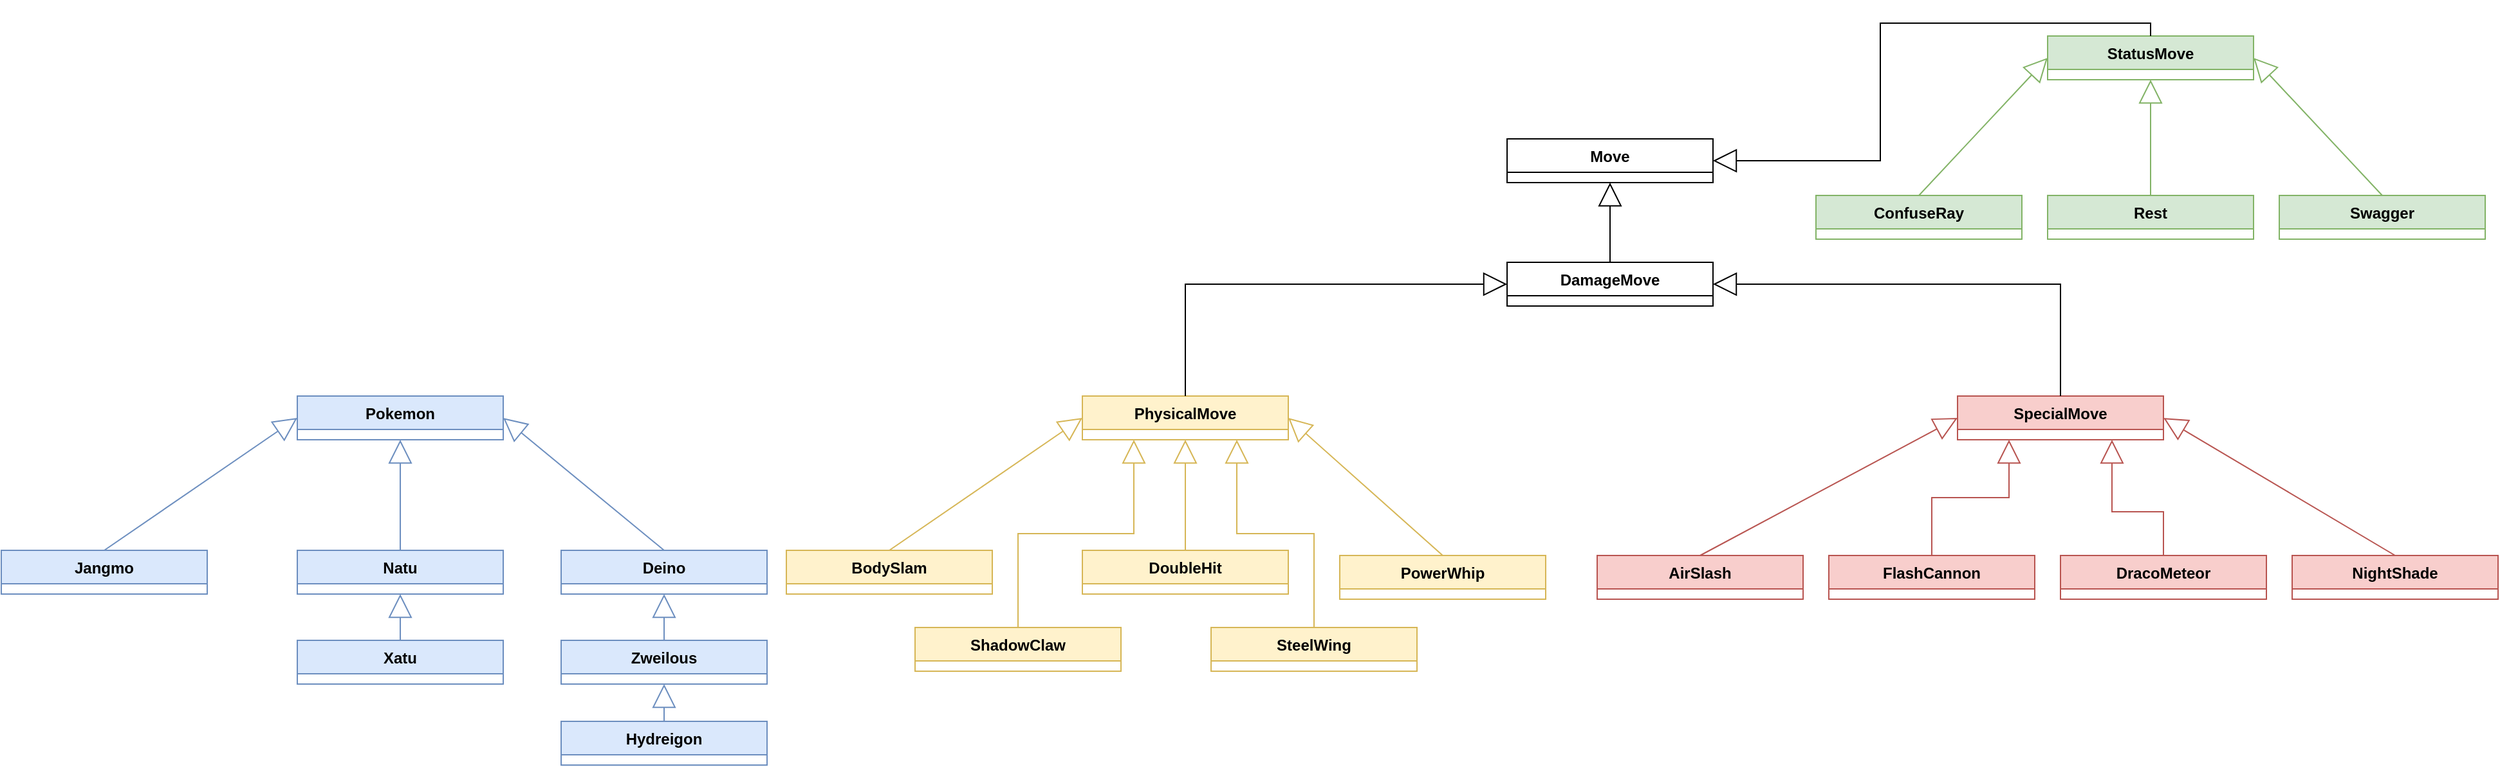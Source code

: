 <mxfile version="21.7.5" type="device">
  <diagram name="Page-1" id="e7e014a7-5840-1c2e-5031-d8a46d1fe8dd">
    <mxGraphModel dx="1687" dy="1812" grid="1" gridSize="10" guides="1" tooltips="1" connect="1" arrows="1" fold="1" page="1" pageScale="1" pageWidth="1169" pageHeight="826" background="none" math="0" shadow="0">
      <root>
        <mxCell id="0" />
        <mxCell id="1" parent="0" />
        <mxCell id="Pml6l5-09X1zrtoYu1Rh-43" value="Pokemon" style="swimlane;fontStyle=1;align=center;verticalAlign=top;childLayout=stackLayout;horizontal=1;startSize=26;horizontalStack=0;resizeParent=1;resizeParentMax=0;resizeLast=0;collapsible=1;marginBottom=0;whiteSpace=wrap;html=1;fillColor=#dae8fc;strokeColor=#6c8ebf;" vertex="1" parent="1">
          <mxGeometry x="380" y="160" width="160" height="34" as="geometry" />
        </mxCell>
        <mxCell id="Pml6l5-09X1zrtoYu1Rh-47" value="" style="endArrow=block;endSize=16;endFill=0;html=1;rounded=0;entryX=0;entryY=0.5;entryDx=0;entryDy=0;exitX=0.5;exitY=0;exitDx=0;exitDy=0;fillColor=#dae8fc;strokeColor=#6c8ebf;" edge="1" parent="1" source="Pml6l5-09X1zrtoYu1Rh-52" target="Pml6l5-09X1zrtoYu1Rh-43">
          <mxGeometry width="160" relative="1" as="geometry">
            <mxPoint x="470" y="360" as="sourcePoint" />
            <mxPoint x="380" y="199" as="targetPoint" />
          </mxGeometry>
        </mxCell>
        <mxCell id="Pml6l5-09X1zrtoYu1Rh-52" value="Jangmo" style="swimlane;fontStyle=1;align=center;verticalAlign=top;childLayout=stackLayout;horizontal=1;startSize=26;horizontalStack=0;resizeParent=1;resizeParentMax=0;resizeLast=0;collapsible=1;marginBottom=0;whiteSpace=wrap;html=1;fillColor=#dae8fc;strokeColor=#6c8ebf;" vertex="1" parent="1">
          <mxGeometry x="150" y="280" width="160" height="34" as="geometry">
            <mxRectangle x="560" y="413" width="90" height="30" as="alternateBounds" />
          </mxGeometry>
        </mxCell>
        <mxCell id="Pml6l5-09X1zrtoYu1Rh-56" value="Natu" style="swimlane;fontStyle=1;align=center;verticalAlign=top;childLayout=stackLayout;horizontal=1;startSize=26;horizontalStack=0;resizeParent=1;resizeParentMax=0;resizeLast=0;collapsible=1;marginBottom=0;whiteSpace=wrap;html=1;fillColor=#dae8fc;strokeColor=#6c8ebf;" vertex="1" parent="1">
          <mxGeometry x="380" y="280" width="160" height="34" as="geometry">
            <mxRectangle x="560" y="413" width="90" height="30" as="alternateBounds" />
          </mxGeometry>
        </mxCell>
        <mxCell id="Pml6l5-09X1zrtoYu1Rh-57" value="Xatu" style="swimlane;fontStyle=1;align=center;verticalAlign=top;childLayout=stackLayout;horizontal=1;startSize=26;horizontalStack=0;resizeParent=1;resizeParentMax=0;resizeLast=0;collapsible=1;marginBottom=0;whiteSpace=wrap;html=1;fillColor=#dae8fc;strokeColor=#6c8ebf;" vertex="1" parent="1">
          <mxGeometry x="380" y="350" width="160" height="34" as="geometry">
            <mxRectangle x="560" y="413" width="90" height="30" as="alternateBounds" />
          </mxGeometry>
        </mxCell>
        <mxCell id="Pml6l5-09X1zrtoYu1Rh-58" value="Deino&lt;br&gt;" style="swimlane;fontStyle=1;align=center;verticalAlign=top;childLayout=stackLayout;horizontal=1;startSize=26;horizontalStack=0;resizeParent=1;resizeParentMax=0;resizeLast=0;collapsible=1;marginBottom=0;whiteSpace=wrap;html=1;fillColor=#dae8fc;strokeColor=#6c8ebf;" vertex="1" parent="1">
          <mxGeometry x="585" y="280" width="160" height="34" as="geometry">
            <mxRectangle x="560" y="413" width="90" height="30" as="alternateBounds" />
          </mxGeometry>
        </mxCell>
        <mxCell id="Pml6l5-09X1zrtoYu1Rh-59" value="Zweilous" style="swimlane;fontStyle=1;align=center;verticalAlign=top;childLayout=stackLayout;horizontal=1;startSize=26;horizontalStack=0;resizeParent=1;resizeParentMax=0;resizeLast=0;collapsible=1;marginBottom=0;whiteSpace=wrap;html=1;fillColor=#dae8fc;strokeColor=#6c8ebf;" vertex="1" parent="1">
          <mxGeometry x="585" y="350" width="160" height="34" as="geometry">
            <mxRectangle x="560" y="413" width="90" height="30" as="alternateBounds" />
          </mxGeometry>
        </mxCell>
        <mxCell id="Pml6l5-09X1zrtoYu1Rh-60" value="Hydreigon" style="swimlane;fontStyle=1;align=center;verticalAlign=top;childLayout=stackLayout;horizontal=1;startSize=26;horizontalStack=0;resizeParent=1;resizeParentMax=0;resizeLast=0;collapsible=1;marginBottom=0;whiteSpace=wrap;html=1;fillColor=#dae8fc;strokeColor=#6c8ebf;" vertex="1" parent="1">
          <mxGeometry x="585" y="413" width="160" height="34" as="geometry">
            <mxRectangle x="560" y="413" width="90" height="30" as="alternateBounds" />
          </mxGeometry>
        </mxCell>
        <mxCell id="Pml6l5-09X1zrtoYu1Rh-61" value="" style="endArrow=block;endSize=16;endFill=0;html=1;rounded=0;entryX=0.5;entryY=1;entryDx=0;entryDy=0;exitX=0.5;exitY=0;exitDx=0;exitDy=0;fillColor=#dae8fc;strokeColor=#6c8ebf;" edge="1" parent="1" source="Pml6l5-09X1zrtoYu1Rh-56" target="Pml6l5-09X1zrtoYu1Rh-43">
          <mxGeometry width="160" relative="1" as="geometry">
            <mxPoint x="650" y="261" as="sourcePoint" />
            <mxPoint x="460.96" y="224.004" as="targetPoint" />
          </mxGeometry>
        </mxCell>
        <mxCell id="Pml6l5-09X1zrtoYu1Rh-63" value="" style="endArrow=block;endSize=16;endFill=0;html=1;rounded=0;entryX=0.5;entryY=1;entryDx=0;entryDy=0;exitX=0.5;exitY=0;exitDx=0;exitDy=0;fillColor=#dae8fc;strokeColor=#6c8ebf;" edge="1" parent="1" source="Pml6l5-09X1zrtoYu1Rh-57" target="Pml6l5-09X1zrtoYu1Rh-56">
          <mxGeometry width="160" relative="1" as="geometry">
            <mxPoint x="480" y="400" as="sourcePoint" />
            <mxPoint x="481" y="370" as="targetPoint" />
          </mxGeometry>
        </mxCell>
        <mxCell id="Pml6l5-09X1zrtoYu1Rh-64" value="" style="endArrow=block;endSize=16;endFill=0;html=1;rounded=0;entryX=1;entryY=0.5;entryDx=0;entryDy=0;exitX=0.5;exitY=0;exitDx=0;exitDy=0;fillColor=#dae8fc;strokeColor=#6c8ebf;" edge="1" parent="1" source="Pml6l5-09X1zrtoYu1Rh-58" target="Pml6l5-09X1zrtoYu1Rh-43">
          <mxGeometry width="160" relative="1" as="geometry">
            <mxPoint x="710" y="231" as="sourcePoint" />
            <mxPoint x="540" y="199" as="targetPoint" />
          </mxGeometry>
        </mxCell>
        <mxCell id="Pml6l5-09X1zrtoYu1Rh-65" value="" style="endArrow=block;endSize=16;endFill=0;html=1;rounded=0;entryX=0.5;entryY=1;entryDx=0;entryDy=0;exitX=0.5;exitY=0;exitDx=0;exitDy=0;fillColor=#dae8fc;strokeColor=#6c8ebf;" edge="1" parent="1" source="Pml6l5-09X1zrtoYu1Rh-59" target="Pml6l5-09X1zrtoYu1Rh-58">
          <mxGeometry width="160" relative="1" as="geometry">
            <mxPoint x="795" y="454" as="sourcePoint" />
            <mxPoint x="670" y="373" as="targetPoint" />
          </mxGeometry>
        </mxCell>
        <mxCell id="Pml6l5-09X1zrtoYu1Rh-66" value="" style="endArrow=block;endSize=16;endFill=0;html=1;rounded=0;entryX=0.5;entryY=1;entryDx=0;entryDy=0;exitX=0.5;exitY=0;exitDx=0;exitDy=0;fillColor=#dae8fc;strokeColor=#6c8ebf;" edge="1" parent="1" source="Pml6l5-09X1zrtoYu1Rh-60" target="Pml6l5-09X1zrtoYu1Rh-59">
          <mxGeometry width="160" relative="1" as="geometry">
            <mxPoint x="810" y="420" as="sourcePoint" />
            <mxPoint x="810" y="384" as="targetPoint" />
          </mxGeometry>
        </mxCell>
        <mxCell id="Pml6l5-09X1zrtoYu1Rh-67" value="PhysicalMove" style="swimlane;fontStyle=1;align=center;verticalAlign=top;childLayout=stackLayout;horizontal=1;startSize=26;horizontalStack=0;resizeParent=1;resizeParentMax=0;resizeLast=0;collapsible=1;marginBottom=0;whiteSpace=wrap;html=1;fillColor=#fff2cc;strokeColor=#d6b656;" vertex="1" parent="1">
          <mxGeometry x="990" y="160" width="160" height="34" as="geometry" />
        </mxCell>
        <mxCell id="Pml6l5-09X1zrtoYu1Rh-68" value="" style="endArrow=block;endSize=16;endFill=0;html=1;rounded=0;entryX=0;entryY=0.5;entryDx=0;entryDy=0;exitX=0.5;exitY=0;exitDx=0;exitDy=0;fillColor=#fff2cc;strokeColor=#d6b656;" edge="1" parent="1" source="Pml6l5-09X1zrtoYu1Rh-69" target="Pml6l5-09X1zrtoYu1Rh-67">
          <mxGeometry width="160" relative="1" as="geometry">
            <mxPoint x="1080" y="360" as="sourcePoint" />
            <mxPoint x="990" y="199" as="targetPoint" />
          </mxGeometry>
        </mxCell>
        <mxCell id="Pml6l5-09X1zrtoYu1Rh-69" value="BodySlam" style="swimlane;fontStyle=1;align=center;verticalAlign=top;childLayout=stackLayout;horizontal=1;startSize=26;horizontalStack=0;resizeParent=1;resizeParentMax=0;resizeLast=0;collapsible=1;marginBottom=0;whiteSpace=wrap;html=1;fillColor=#fff2cc;strokeColor=#d6b656;" vertex="1" parent="1">
          <mxGeometry x="760" y="280" width="160" height="34" as="geometry">
            <mxRectangle x="560" y="413" width="90" height="30" as="alternateBounds" />
          </mxGeometry>
        </mxCell>
        <mxCell id="Pml6l5-09X1zrtoYu1Rh-70" value="DoubleHit" style="swimlane;fontStyle=1;align=center;verticalAlign=top;childLayout=stackLayout;horizontal=1;startSize=26;horizontalStack=0;resizeParent=1;resizeParentMax=0;resizeLast=0;collapsible=1;marginBottom=0;whiteSpace=wrap;html=1;fillColor=#fff2cc;strokeColor=#d6b656;" vertex="1" parent="1">
          <mxGeometry x="990" y="280" width="160" height="34" as="geometry">
            <mxRectangle x="560" y="413" width="90" height="30" as="alternateBounds" />
          </mxGeometry>
        </mxCell>
        <mxCell id="Pml6l5-09X1zrtoYu1Rh-72" value="PowerWhip" style="swimlane;fontStyle=1;align=center;verticalAlign=top;childLayout=stackLayout;horizontal=1;startSize=26;horizontalStack=0;resizeParent=1;resizeParentMax=0;resizeLast=0;collapsible=1;marginBottom=0;whiteSpace=wrap;html=1;fillColor=#fff2cc;strokeColor=#d6b656;" vertex="1" parent="1">
          <mxGeometry x="1190" y="284" width="160" height="34" as="geometry">
            <mxRectangle x="560" y="413" width="90" height="30" as="alternateBounds" />
          </mxGeometry>
        </mxCell>
        <mxCell id="Pml6l5-09X1zrtoYu1Rh-73" value="ShadowClaw" style="swimlane;fontStyle=1;align=center;verticalAlign=top;childLayout=stackLayout;horizontal=1;startSize=26;horizontalStack=0;resizeParent=1;resizeParentMax=0;resizeLast=0;collapsible=1;marginBottom=0;whiteSpace=wrap;html=1;fillColor=#fff2cc;strokeColor=#d6b656;" vertex="1" parent="1">
          <mxGeometry x="860" y="340" width="160" height="34" as="geometry">
            <mxRectangle x="560" y="413" width="90" height="30" as="alternateBounds" />
          </mxGeometry>
        </mxCell>
        <mxCell id="Pml6l5-09X1zrtoYu1Rh-74" value="SteelWing" style="swimlane;fontStyle=1;align=center;verticalAlign=top;childLayout=stackLayout;horizontal=1;startSize=26;horizontalStack=0;resizeParent=1;resizeParentMax=0;resizeLast=0;collapsible=1;marginBottom=0;whiteSpace=wrap;html=1;fillColor=#fff2cc;strokeColor=#d6b656;" vertex="1" parent="1">
          <mxGeometry x="1090" y="340" width="160" height="34" as="geometry">
            <mxRectangle x="560" y="413" width="90" height="30" as="alternateBounds" />
          </mxGeometry>
        </mxCell>
        <mxCell id="Pml6l5-09X1zrtoYu1Rh-75" value="" style="endArrow=block;endSize=16;endFill=0;html=1;rounded=0;entryX=0.5;entryY=1;entryDx=0;entryDy=0;exitX=0.5;exitY=0;exitDx=0;exitDy=0;fillColor=#fff2cc;strokeColor=#d6b656;" edge="1" parent="1" source="Pml6l5-09X1zrtoYu1Rh-70" target="Pml6l5-09X1zrtoYu1Rh-67">
          <mxGeometry width="160" relative="1" as="geometry">
            <mxPoint x="1260" y="261" as="sourcePoint" />
            <mxPoint x="1070.96" y="224.004" as="targetPoint" />
          </mxGeometry>
        </mxCell>
        <mxCell id="Pml6l5-09X1zrtoYu1Rh-77" value="" style="endArrow=block;endSize=16;endFill=0;html=1;rounded=0;entryX=1;entryY=0.5;entryDx=0;entryDy=0;exitX=0.5;exitY=0;exitDx=0;exitDy=0;fillColor=#fff2cc;strokeColor=#d6b656;" edge="1" parent="1" source="Pml6l5-09X1zrtoYu1Rh-72" target="Pml6l5-09X1zrtoYu1Rh-67">
          <mxGeometry width="160" relative="1" as="geometry">
            <mxPoint x="1320" y="231" as="sourcePoint" />
            <mxPoint x="1150" y="199" as="targetPoint" />
          </mxGeometry>
        </mxCell>
        <mxCell id="Pml6l5-09X1zrtoYu1Rh-80" value="" style="endArrow=block;endSize=16;endFill=0;html=1;rounded=0;entryX=0.25;entryY=1;entryDx=0;entryDy=0;exitX=0.5;exitY=0;exitDx=0;exitDy=0;fillColor=#fff2cc;strokeColor=#d6b656;edgeStyle=orthogonalEdgeStyle;" edge="1" parent="1" source="Pml6l5-09X1zrtoYu1Rh-73" target="Pml6l5-09X1zrtoYu1Rh-67">
          <mxGeometry width="160" relative="1" as="geometry">
            <mxPoint x="1040" y="460" as="sourcePoint" />
            <mxPoint x="1040" y="374" as="targetPoint" />
          </mxGeometry>
        </mxCell>
        <mxCell id="Pml6l5-09X1zrtoYu1Rh-81" value="" style="endArrow=block;endSize=16;endFill=0;html=1;rounded=0;entryX=0.75;entryY=1;entryDx=0;entryDy=0;exitX=0.5;exitY=0;exitDx=0;exitDy=0;fillColor=#fff2cc;strokeColor=#d6b656;edgeStyle=orthogonalEdgeStyle;" edge="1" parent="1" source="Pml6l5-09X1zrtoYu1Rh-74" target="Pml6l5-09X1zrtoYu1Rh-67">
          <mxGeometry width="160" relative="1" as="geometry">
            <mxPoint x="1080" y="290" as="sourcePoint" />
            <mxPoint x="1080" y="204" as="targetPoint" />
          </mxGeometry>
        </mxCell>
        <mxCell id="Pml6l5-09X1zrtoYu1Rh-82" value="SpecialMove" style="swimlane;fontStyle=1;align=center;verticalAlign=top;childLayout=stackLayout;horizontal=1;startSize=26;horizontalStack=0;resizeParent=1;resizeParentMax=0;resizeLast=0;collapsible=1;marginBottom=0;whiteSpace=wrap;html=1;fillColor=#f8cecc;strokeColor=#b85450;" vertex="1" parent="1">
          <mxGeometry x="1670" y="160" width="160" height="34" as="geometry" />
        </mxCell>
        <mxCell id="Pml6l5-09X1zrtoYu1Rh-83" value="" style="endArrow=block;endSize=16;endFill=0;html=1;rounded=0;exitX=0.5;exitY=0;exitDx=0;exitDy=0;fillColor=#f8cecc;strokeColor=#b85450;entryX=0;entryY=0.5;entryDx=0;entryDy=0;" edge="1" parent="1" source="Pml6l5-09X1zrtoYu1Rh-84" target="Pml6l5-09X1zrtoYu1Rh-82">
          <mxGeometry width="160" relative="1" as="geometry">
            <mxPoint x="1760" y="360" as="sourcePoint" />
            <mxPoint x="1640" y="170" as="targetPoint" />
          </mxGeometry>
        </mxCell>
        <mxCell id="Pml6l5-09X1zrtoYu1Rh-84" value="AirSlash" style="swimlane;fontStyle=1;align=center;verticalAlign=top;childLayout=stackLayout;horizontal=1;startSize=26;horizontalStack=0;resizeParent=1;resizeParentMax=0;resizeLast=0;collapsible=1;marginBottom=0;whiteSpace=wrap;html=1;fillColor=#f8cecc;strokeColor=#b85450;" vertex="1" parent="1">
          <mxGeometry x="1390" y="284" width="160" height="34" as="geometry">
            <mxRectangle x="560" y="413" width="90" height="30" as="alternateBounds" />
          </mxGeometry>
        </mxCell>
        <mxCell id="Pml6l5-09X1zrtoYu1Rh-85" value="DracoMeteor" style="swimlane;fontStyle=1;align=center;verticalAlign=top;childLayout=stackLayout;horizontal=1;startSize=26;horizontalStack=0;resizeParent=1;resizeParentMax=0;resizeLast=0;collapsible=1;marginBottom=0;whiteSpace=wrap;html=1;fillColor=#f8cecc;strokeColor=#b85450;" vertex="1" parent="1">
          <mxGeometry x="1750" y="284" width="160" height="34" as="geometry">
            <mxRectangle x="560" y="413" width="90" height="30" as="alternateBounds" />
          </mxGeometry>
        </mxCell>
        <mxCell id="Pml6l5-09X1zrtoYu1Rh-87" value="FlashCannon" style="swimlane;fontStyle=1;align=center;verticalAlign=top;childLayout=stackLayout;horizontal=1;startSize=26;horizontalStack=0;resizeParent=1;resizeParentMax=0;resizeLast=0;collapsible=1;marginBottom=0;whiteSpace=wrap;html=1;fillColor=#f8cecc;strokeColor=#b85450;" vertex="1" parent="1">
          <mxGeometry x="1570" y="284" width="160" height="34" as="geometry">
            <mxRectangle x="560" y="413" width="90" height="30" as="alternateBounds" />
          </mxGeometry>
        </mxCell>
        <mxCell id="Pml6l5-09X1zrtoYu1Rh-88" value="NightShade" style="swimlane;fontStyle=1;align=center;verticalAlign=top;childLayout=stackLayout;horizontal=1;startSize=26;horizontalStack=0;resizeParent=1;resizeParentMax=0;resizeLast=0;collapsible=1;marginBottom=0;whiteSpace=wrap;html=1;fillColor=#f8cecc;strokeColor=#b85450;" vertex="1" parent="1">
          <mxGeometry x="1930" y="284" width="160" height="34" as="geometry">
            <mxRectangle x="560" y="413" width="90" height="30" as="alternateBounds" />
          </mxGeometry>
        </mxCell>
        <mxCell id="Pml6l5-09X1zrtoYu1Rh-89" value="" style="endArrow=block;endSize=16;endFill=0;html=1;rounded=0;entryX=0.75;entryY=1;entryDx=0;entryDy=0;exitX=0.5;exitY=0;exitDx=0;exitDy=0;fillColor=#f8cecc;strokeColor=#b85450;edgeStyle=orthogonalEdgeStyle;" edge="1" parent="1" source="Pml6l5-09X1zrtoYu1Rh-85" target="Pml6l5-09X1zrtoYu1Rh-82">
          <mxGeometry width="160" relative="1" as="geometry">
            <mxPoint x="1940" y="261" as="sourcePoint" />
            <mxPoint x="1750.96" y="224.004" as="targetPoint" />
            <Array as="points">
              <mxPoint x="1830" y="250" />
              <mxPoint x="1790" y="250" />
            </Array>
          </mxGeometry>
        </mxCell>
        <mxCell id="Pml6l5-09X1zrtoYu1Rh-91" value="" style="endArrow=block;endSize=16;endFill=0;html=1;rounded=0;exitX=0.5;exitY=0;exitDx=0;exitDy=0;fillColor=#f8cecc;strokeColor=#b85450;edgeStyle=orthogonalEdgeStyle;entryX=0.25;entryY=1;entryDx=0;entryDy=0;" edge="1" parent="1" source="Pml6l5-09X1zrtoYu1Rh-87" target="Pml6l5-09X1zrtoYu1Rh-82">
          <mxGeometry width="160" relative="1" as="geometry">
            <mxPoint x="1720" y="460" as="sourcePoint" />
            <mxPoint x="1710" y="200" as="targetPoint" />
          </mxGeometry>
        </mxCell>
        <mxCell id="Pml6l5-09X1zrtoYu1Rh-92" value="" style="endArrow=block;endSize=16;endFill=0;html=1;rounded=0;exitX=0.5;exitY=0;exitDx=0;exitDy=0;fillColor=#f8cecc;strokeColor=#b85450;entryX=1;entryY=0.5;entryDx=0;entryDy=0;" edge="1" parent="1" source="Pml6l5-09X1zrtoYu1Rh-88" target="Pml6l5-09X1zrtoYu1Rh-82">
          <mxGeometry width="160" relative="1" as="geometry">
            <mxPoint x="1760" y="290" as="sourcePoint" />
            <mxPoint x="1860" y="160" as="targetPoint" />
          </mxGeometry>
        </mxCell>
        <mxCell id="Pml6l5-09X1zrtoYu1Rh-93" value="StatusMove" style="swimlane;fontStyle=1;align=center;verticalAlign=top;childLayout=stackLayout;horizontal=1;startSize=26;horizontalStack=0;resizeParent=1;resizeParentMax=0;resizeLast=0;collapsible=1;marginBottom=0;whiteSpace=wrap;html=1;fillColor=#d5e8d4;strokeColor=#82b366;" vertex="1" parent="1">
          <mxGeometry x="1740" y="-120" width="160" height="34" as="geometry" />
        </mxCell>
        <mxCell id="Pml6l5-09X1zrtoYu1Rh-95" value="Rest" style="swimlane;fontStyle=1;align=center;verticalAlign=top;childLayout=stackLayout;horizontal=1;startSize=26;horizontalStack=0;resizeParent=1;resizeParentMax=0;resizeLast=0;collapsible=1;marginBottom=0;whiteSpace=wrap;html=1;fillColor=#d5e8d4;strokeColor=#82b366;" vertex="1" parent="1">
          <mxGeometry x="1740" y="4" width="160" height="34" as="geometry">
            <mxRectangle x="560" y="413" width="90" height="30" as="alternateBounds" />
          </mxGeometry>
        </mxCell>
        <mxCell id="Pml6l5-09X1zrtoYu1Rh-96" value="ConfuseRay" style="swimlane;fontStyle=1;align=center;verticalAlign=top;childLayout=stackLayout;horizontal=1;startSize=26;horizontalStack=0;resizeParent=1;resizeParentMax=0;resizeLast=0;collapsible=1;marginBottom=0;whiteSpace=wrap;html=1;fillColor=#d5e8d4;strokeColor=#82b366;" vertex="1" parent="1">
          <mxGeometry x="1560" y="4" width="160" height="34" as="geometry">
            <mxRectangle x="560" y="413" width="90" height="30" as="alternateBounds" />
          </mxGeometry>
        </mxCell>
        <mxCell id="Pml6l5-09X1zrtoYu1Rh-97" value="Swagger" style="swimlane;fontStyle=1;align=center;verticalAlign=top;childLayout=stackLayout;horizontal=1;startSize=26;horizontalStack=0;resizeParent=1;resizeParentMax=0;resizeLast=0;collapsible=1;marginBottom=0;whiteSpace=wrap;html=1;fillColor=#d5e8d4;strokeColor=#82b366;" vertex="1" parent="1">
          <mxGeometry x="1920" y="4" width="160" height="34" as="geometry">
            <mxRectangle x="560" y="413" width="90" height="30" as="alternateBounds" />
          </mxGeometry>
        </mxCell>
        <mxCell id="Pml6l5-09X1zrtoYu1Rh-98" value="" style="endArrow=block;endSize=16;endFill=0;html=1;rounded=0;entryX=0.5;entryY=1;entryDx=0;entryDy=0;exitX=0.5;exitY=0;exitDx=0;exitDy=0;fillColor=#d5e8d4;strokeColor=#82b366;" edge="1" parent="1" source="Pml6l5-09X1zrtoYu1Rh-95" target="Pml6l5-09X1zrtoYu1Rh-93">
          <mxGeometry width="160" relative="1" as="geometry">
            <mxPoint x="2010" y="-19" as="sourcePoint" />
            <mxPoint x="1820.96" y="-55.996" as="targetPoint" />
          </mxGeometry>
        </mxCell>
        <mxCell id="Pml6l5-09X1zrtoYu1Rh-99" value="" style="endArrow=block;endSize=16;endFill=0;html=1;rounded=0;exitX=0.5;exitY=0;exitDx=0;exitDy=0;fillColor=#d5e8d4;strokeColor=#82b366;entryX=0;entryY=0.5;entryDx=0;entryDy=0;" edge="1" parent="1" source="Pml6l5-09X1zrtoYu1Rh-96" target="Pml6l5-09X1zrtoYu1Rh-93">
          <mxGeometry width="160" relative="1" as="geometry">
            <mxPoint x="1790" y="180" as="sourcePoint" />
            <mxPoint x="1780" y="-80" as="targetPoint" />
          </mxGeometry>
        </mxCell>
        <mxCell id="Pml6l5-09X1zrtoYu1Rh-100" value="" style="endArrow=block;endSize=16;endFill=0;html=1;rounded=0;exitX=0.5;exitY=0;exitDx=0;exitDy=0;fillColor=#d5e8d4;strokeColor=#82b366;entryX=1;entryY=0.5;entryDx=0;entryDy=0;" edge="1" parent="1" source="Pml6l5-09X1zrtoYu1Rh-97" target="Pml6l5-09X1zrtoYu1Rh-93">
          <mxGeometry width="160" relative="1" as="geometry">
            <mxPoint x="1830" y="10" as="sourcePoint" />
            <mxPoint x="2000" y="-110" as="targetPoint" />
          </mxGeometry>
        </mxCell>
        <mxCell id="Pml6l5-09X1zrtoYu1Rh-101" value="" style="endArrow=block;endSize=16;endFill=0;html=1;rounded=0;entryX=0.5;entryY=1;entryDx=0;entryDy=0;exitX=0.5;exitY=0;exitDx=0;exitDy=0;" edge="1" parent="1" source="Pml6l5-09X1zrtoYu1Rh-102" target="Pml6l5-09X1zrtoYu1Rh-103">
          <mxGeometry width="160" relative="1" as="geometry">
            <mxPoint x="1566" y="220" as="sourcePoint" />
            <mxPoint x="1566" y="130" as="targetPoint" />
          </mxGeometry>
        </mxCell>
        <mxCell id="Pml6l5-09X1zrtoYu1Rh-102" value="DamageMove" style="swimlane;fontStyle=1;align=center;verticalAlign=top;childLayout=stackLayout;horizontal=1;startSize=26;horizontalStack=0;resizeParent=1;resizeParentMax=0;resizeLast=0;collapsible=1;marginBottom=0;whiteSpace=wrap;html=1;" vertex="1" parent="1">
          <mxGeometry x="1320" y="56" width="160" height="34" as="geometry" />
        </mxCell>
        <mxCell id="Pml6l5-09X1zrtoYu1Rh-103" value="Move" style="swimlane;fontStyle=1;align=center;verticalAlign=top;childLayout=stackLayout;horizontal=1;startSize=26;horizontalStack=0;resizeParent=1;resizeParentMax=0;resizeLast=0;collapsible=1;marginBottom=0;whiteSpace=wrap;html=1;" vertex="1" parent="1">
          <mxGeometry x="1320" y="-40" width="160" height="34" as="geometry" />
        </mxCell>
        <mxCell id="Pml6l5-09X1zrtoYu1Rh-105" value="" style="endArrow=block;endSize=16;endFill=0;html=1;rounded=0;exitX=0.5;exitY=0;exitDx=0;exitDy=0;entryX=1;entryY=0.5;entryDx=0;entryDy=0;edgeStyle=orthogonalEdgeStyle;" edge="1" parent="1" source="Pml6l5-09X1zrtoYu1Rh-82" target="Pml6l5-09X1zrtoYu1Rh-102">
          <mxGeometry width="160" relative="1" as="geometry">
            <mxPoint x="1410" y="66" as="sourcePoint" />
            <mxPoint x="1730" y="70" as="targetPoint" />
          </mxGeometry>
        </mxCell>
        <mxCell id="Pml6l5-09X1zrtoYu1Rh-106" value="" style="endArrow=block;endSize=16;endFill=0;html=1;rounded=0;exitX=0.5;exitY=0;exitDx=0;exitDy=0;entryX=0;entryY=0.5;entryDx=0;entryDy=0;edgeStyle=orthogonalEdgeStyle;" edge="1" parent="1" source="Pml6l5-09X1zrtoYu1Rh-67" target="Pml6l5-09X1zrtoYu1Rh-102">
          <mxGeometry width="160" relative="1" as="geometry">
            <mxPoint x="1800" y="170" as="sourcePoint" />
            <mxPoint x="1490" y="83" as="targetPoint" />
          </mxGeometry>
        </mxCell>
        <mxCell id="Pml6l5-09X1zrtoYu1Rh-107" value="" style="endArrow=block;endSize=16;endFill=0;html=1;rounded=0;entryX=1;entryY=0.5;entryDx=0;entryDy=0;exitX=0.5;exitY=0;exitDx=0;exitDy=0;edgeStyle=orthogonalEdgeStyle;" edge="1" parent="1" source="Pml6l5-09X1zrtoYu1Rh-93" target="Pml6l5-09X1zrtoYu1Rh-103">
          <mxGeometry width="160" relative="1" as="geometry">
            <mxPoint x="1410" y="66" as="sourcePoint" />
            <mxPoint x="1410" y="4" as="targetPoint" />
          </mxGeometry>
        </mxCell>
      </root>
    </mxGraphModel>
  </diagram>
</mxfile>
